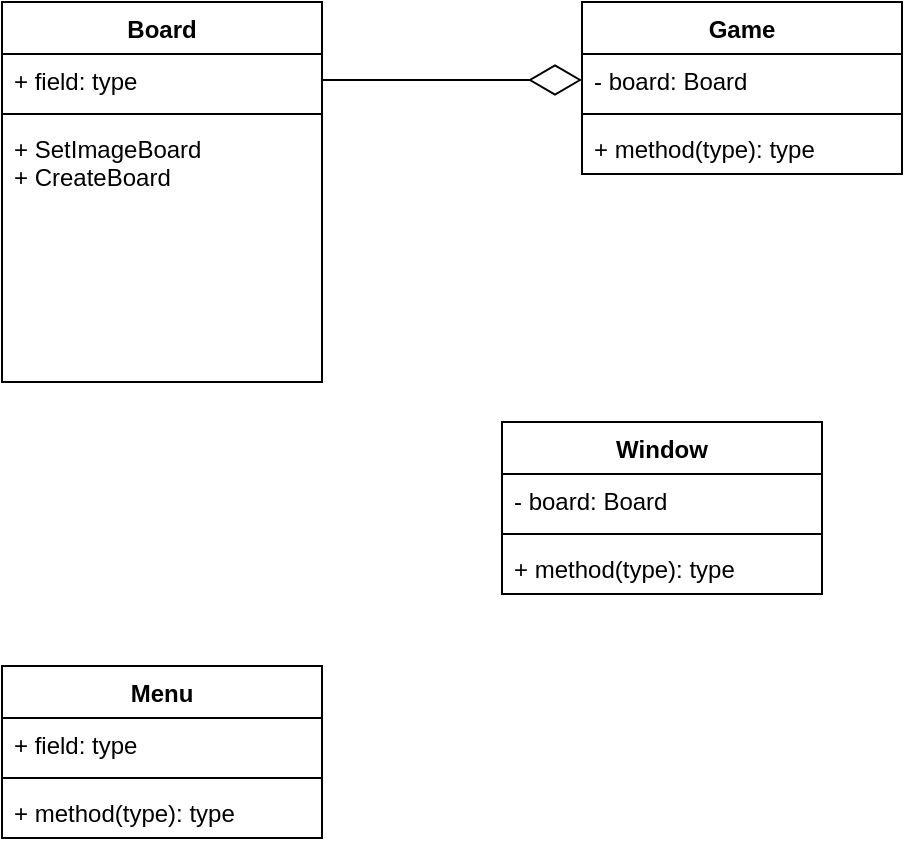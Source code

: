 <mxfile version="15.5.0" type="github">
  <diagram id="C5RBs43oDa-KdzZeNtuy" name="Page-1">
    <mxGraphModel dx="680" dy="561" grid="1" gridSize="10" guides="1" tooltips="1" connect="1" arrows="1" fold="1" page="1" pageScale="1" pageWidth="827" pageHeight="1169" math="0" shadow="0">
      <root>
        <mxCell id="WIyWlLk6GJQsqaUBKTNV-0" />
        <mxCell id="WIyWlLk6GJQsqaUBKTNV-1" parent="WIyWlLk6GJQsqaUBKTNV-0" />
        <mxCell id="xC3yEQBIqlUQNI_Er4QA-0" value="Board" style="swimlane;fontStyle=1;align=center;verticalAlign=top;childLayout=stackLayout;horizontal=1;startSize=26;horizontalStack=0;resizeParent=1;resizeParentMax=0;resizeLast=0;collapsible=1;marginBottom=0;" parent="WIyWlLk6GJQsqaUBKTNV-1" vertex="1">
          <mxGeometry x="150" y="210" width="160" height="190" as="geometry" />
        </mxCell>
        <mxCell id="xC3yEQBIqlUQNI_Er4QA-1" value="+ field: type" style="text;strokeColor=none;fillColor=none;align=left;verticalAlign=top;spacingLeft=4;spacingRight=4;overflow=hidden;rotatable=0;points=[[0,0.5],[1,0.5]];portConstraint=eastwest;" parent="xC3yEQBIqlUQNI_Er4QA-0" vertex="1">
          <mxGeometry y="26" width="160" height="26" as="geometry" />
        </mxCell>
        <mxCell id="xC3yEQBIqlUQNI_Er4QA-2" value="" style="line;strokeWidth=1;fillColor=none;align=left;verticalAlign=middle;spacingTop=-1;spacingLeft=3;spacingRight=3;rotatable=0;labelPosition=right;points=[];portConstraint=eastwest;" parent="xC3yEQBIqlUQNI_Er4QA-0" vertex="1">
          <mxGeometry y="52" width="160" height="8" as="geometry" />
        </mxCell>
        <mxCell id="xC3yEQBIqlUQNI_Er4QA-3" value="+ SetImageBoard&#xa;+ CreateBoard" style="text;strokeColor=none;fillColor=none;align=left;verticalAlign=top;spacingLeft=4;spacingRight=4;overflow=hidden;rotatable=0;points=[[0,0.5],[1,0.5]];portConstraint=eastwest;" parent="xC3yEQBIqlUQNI_Er4QA-0" vertex="1">
          <mxGeometry y="60" width="160" height="130" as="geometry" />
        </mxCell>
        <mxCell id="xC3yEQBIqlUQNI_Er4QA-4" value="Game" style="swimlane;fontStyle=1;align=center;verticalAlign=top;childLayout=stackLayout;horizontal=1;startSize=26;horizontalStack=0;resizeParent=1;resizeParentMax=0;resizeLast=0;collapsible=1;marginBottom=0;" parent="WIyWlLk6GJQsqaUBKTNV-1" vertex="1">
          <mxGeometry x="440" y="210" width="160" height="86" as="geometry" />
        </mxCell>
        <mxCell id="xC3yEQBIqlUQNI_Er4QA-5" value="- board: Board" style="text;strokeColor=none;fillColor=none;align=left;verticalAlign=top;spacingLeft=4;spacingRight=4;overflow=hidden;rotatable=0;points=[[0,0.5],[1,0.5]];portConstraint=eastwest;" parent="xC3yEQBIqlUQNI_Er4QA-4" vertex="1">
          <mxGeometry y="26" width="160" height="26" as="geometry" />
        </mxCell>
        <mxCell id="xC3yEQBIqlUQNI_Er4QA-6" value="" style="line;strokeWidth=1;fillColor=none;align=left;verticalAlign=middle;spacingTop=-1;spacingLeft=3;spacingRight=3;rotatable=0;labelPosition=right;points=[];portConstraint=eastwest;" parent="xC3yEQBIqlUQNI_Er4QA-4" vertex="1">
          <mxGeometry y="52" width="160" height="8" as="geometry" />
        </mxCell>
        <mxCell id="xC3yEQBIqlUQNI_Er4QA-7" value="+ method(type): type" style="text;strokeColor=none;fillColor=none;align=left;verticalAlign=top;spacingLeft=4;spacingRight=4;overflow=hidden;rotatable=0;points=[[0,0.5],[1,0.5]];portConstraint=eastwest;" parent="xC3yEQBIqlUQNI_Er4QA-4" vertex="1">
          <mxGeometry y="60" width="160" height="26" as="geometry" />
        </mxCell>
        <mxCell id="xC3yEQBIqlUQNI_Er4QA-8" value="" style="endArrow=diamondThin;endFill=0;endSize=24;html=1;rounded=0;edgeStyle=orthogonalEdgeStyle;exitX=1;exitY=0.5;exitDx=0;exitDy=0;entryX=0;entryY=0.5;entryDx=0;entryDy=0;" parent="WIyWlLk6GJQsqaUBKTNV-1" source="xC3yEQBIqlUQNI_Er4QA-1" target="xC3yEQBIqlUQNI_Er4QA-5" edge="1">
          <mxGeometry width="160" relative="1" as="geometry">
            <mxPoint x="280" y="252.5" as="sourcePoint" />
            <mxPoint x="440" y="252.5" as="targetPoint" />
          </mxGeometry>
        </mxCell>
        <mxCell id="xC3yEQBIqlUQNI_Er4QA-10" value="Window" style="swimlane;fontStyle=1;align=center;verticalAlign=top;childLayout=stackLayout;horizontal=1;startSize=26;horizontalStack=0;resizeParent=1;resizeParentMax=0;resizeLast=0;collapsible=1;marginBottom=0;" parent="WIyWlLk6GJQsqaUBKTNV-1" vertex="1">
          <mxGeometry x="400" y="420" width="160" height="86" as="geometry" />
        </mxCell>
        <mxCell id="xC3yEQBIqlUQNI_Er4QA-11" value="- board: Board" style="text;strokeColor=none;fillColor=none;align=left;verticalAlign=top;spacingLeft=4;spacingRight=4;overflow=hidden;rotatable=0;points=[[0,0.5],[1,0.5]];portConstraint=eastwest;" parent="xC3yEQBIqlUQNI_Er4QA-10" vertex="1">
          <mxGeometry y="26" width="160" height="26" as="geometry" />
        </mxCell>
        <mxCell id="xC3yEQBIqlUQNI_Er4QA-12" value="" style="line;strokeWidth=1;fillColor=none;align=left;verticalAlign=middle;spacingTop=-1;spacingLeft=3;spacingRight=3;rotatable=0;labelPosition=right;points=[];portConstraint=eastwest;" parent="xC3yEQBIqlUQNI_Er4QA-10" vertex="1">
          <mxGeometry y="52" width="160" height="8" as="geometry" />
        </mxCell>
        <mxCell id="xC3yEQBIqlUQNI_Er4QA-13" value="+ method(type): type" style="text;strokeColor=none;fillColor=none;align=left;verticalAlign=top;spacingLeft=4;spacingRight=4;overflow=hidden;rotatable=0;points=[[0,0.5],[1,0.5]];portConstraint=eastwest;" parent="xC3yEQBIqlUQNI_Er4QA-10" vertex="1">
          <mxGeometry y="60" width="160" height="26" as="geometry" />
        </mxCell>
        <mxCell id="Xqfs06_tG_mklGI7zIEv-0" value="Menu" style="swimlane;fontStyle=1;align=center;verticalAlign=top;childLayout=stackLayout;horizontal=1;startSize=26;horizontalStack=0;resizeParent=1;resizeParentMax=0;resizeLast=0;collapsible=1;marginBottom=0;" vertex="1" parent="WIyWlLk6GJQsqaUBKTNV-1">
          <mxGeometry x="150" y="542" width="160" height="86" as="geometry" />
        </mxCell>
        <mxCell id="Xqfs06_tG_mklGI7zIEv-1" value="+ field: type" style="text;strokeColor=none;fillColor=none;align=left;verticalAlign=top;spacingLeft=4;spacingRight=4;overflow=hidden;rotatable=0;points=[[0,0.5],[1,0.5]];portConstraint=eastwest;" vertex="1" parent="Xqfs06_tG_mklGI7zIEv-0">
          <mxGeometry y="26" width="160" height="26" as="geometry" />
        </mxCell>
        <mxCell id="Xqfs06_tG_mklGI7zIEv-2" value="" style="line;strokeWidth=1;fillColor=none;align=left;verticalAlign=middle;spacingTop=-1;spacingLeft=3;spacingRight=3;rotatable=0;labelPosition=right;points=[];portConstraint=eastwest;" vertex="1" parent="Xqfs06_tG_mklGI7zIEv-0">
          <mxGeometry y="52" width="160" height="8" as="geometry" />
        </mxCell>
        <mxCell id="Xqfs06_tG_mklGI7zIEv-3" value="+ method(type): type" style="text;strokeColor=none;fillColor=none;align=left;verticalAlign=top;spacingLeft=4;spacingRight=4;overflow=hidden;rotatable=0;points=[[0,0.5],[1,0.5]];portConstraint=eastwest;" vertex="1" parent="Xqfs06_tG_mklGI7zIEv-0">
          <mxGeometry y="60" width="160" height="26" as="geometry" />
        </mxCell>
      </root>
    </mxGraphModel>
  </diagram>
</mxfile>
